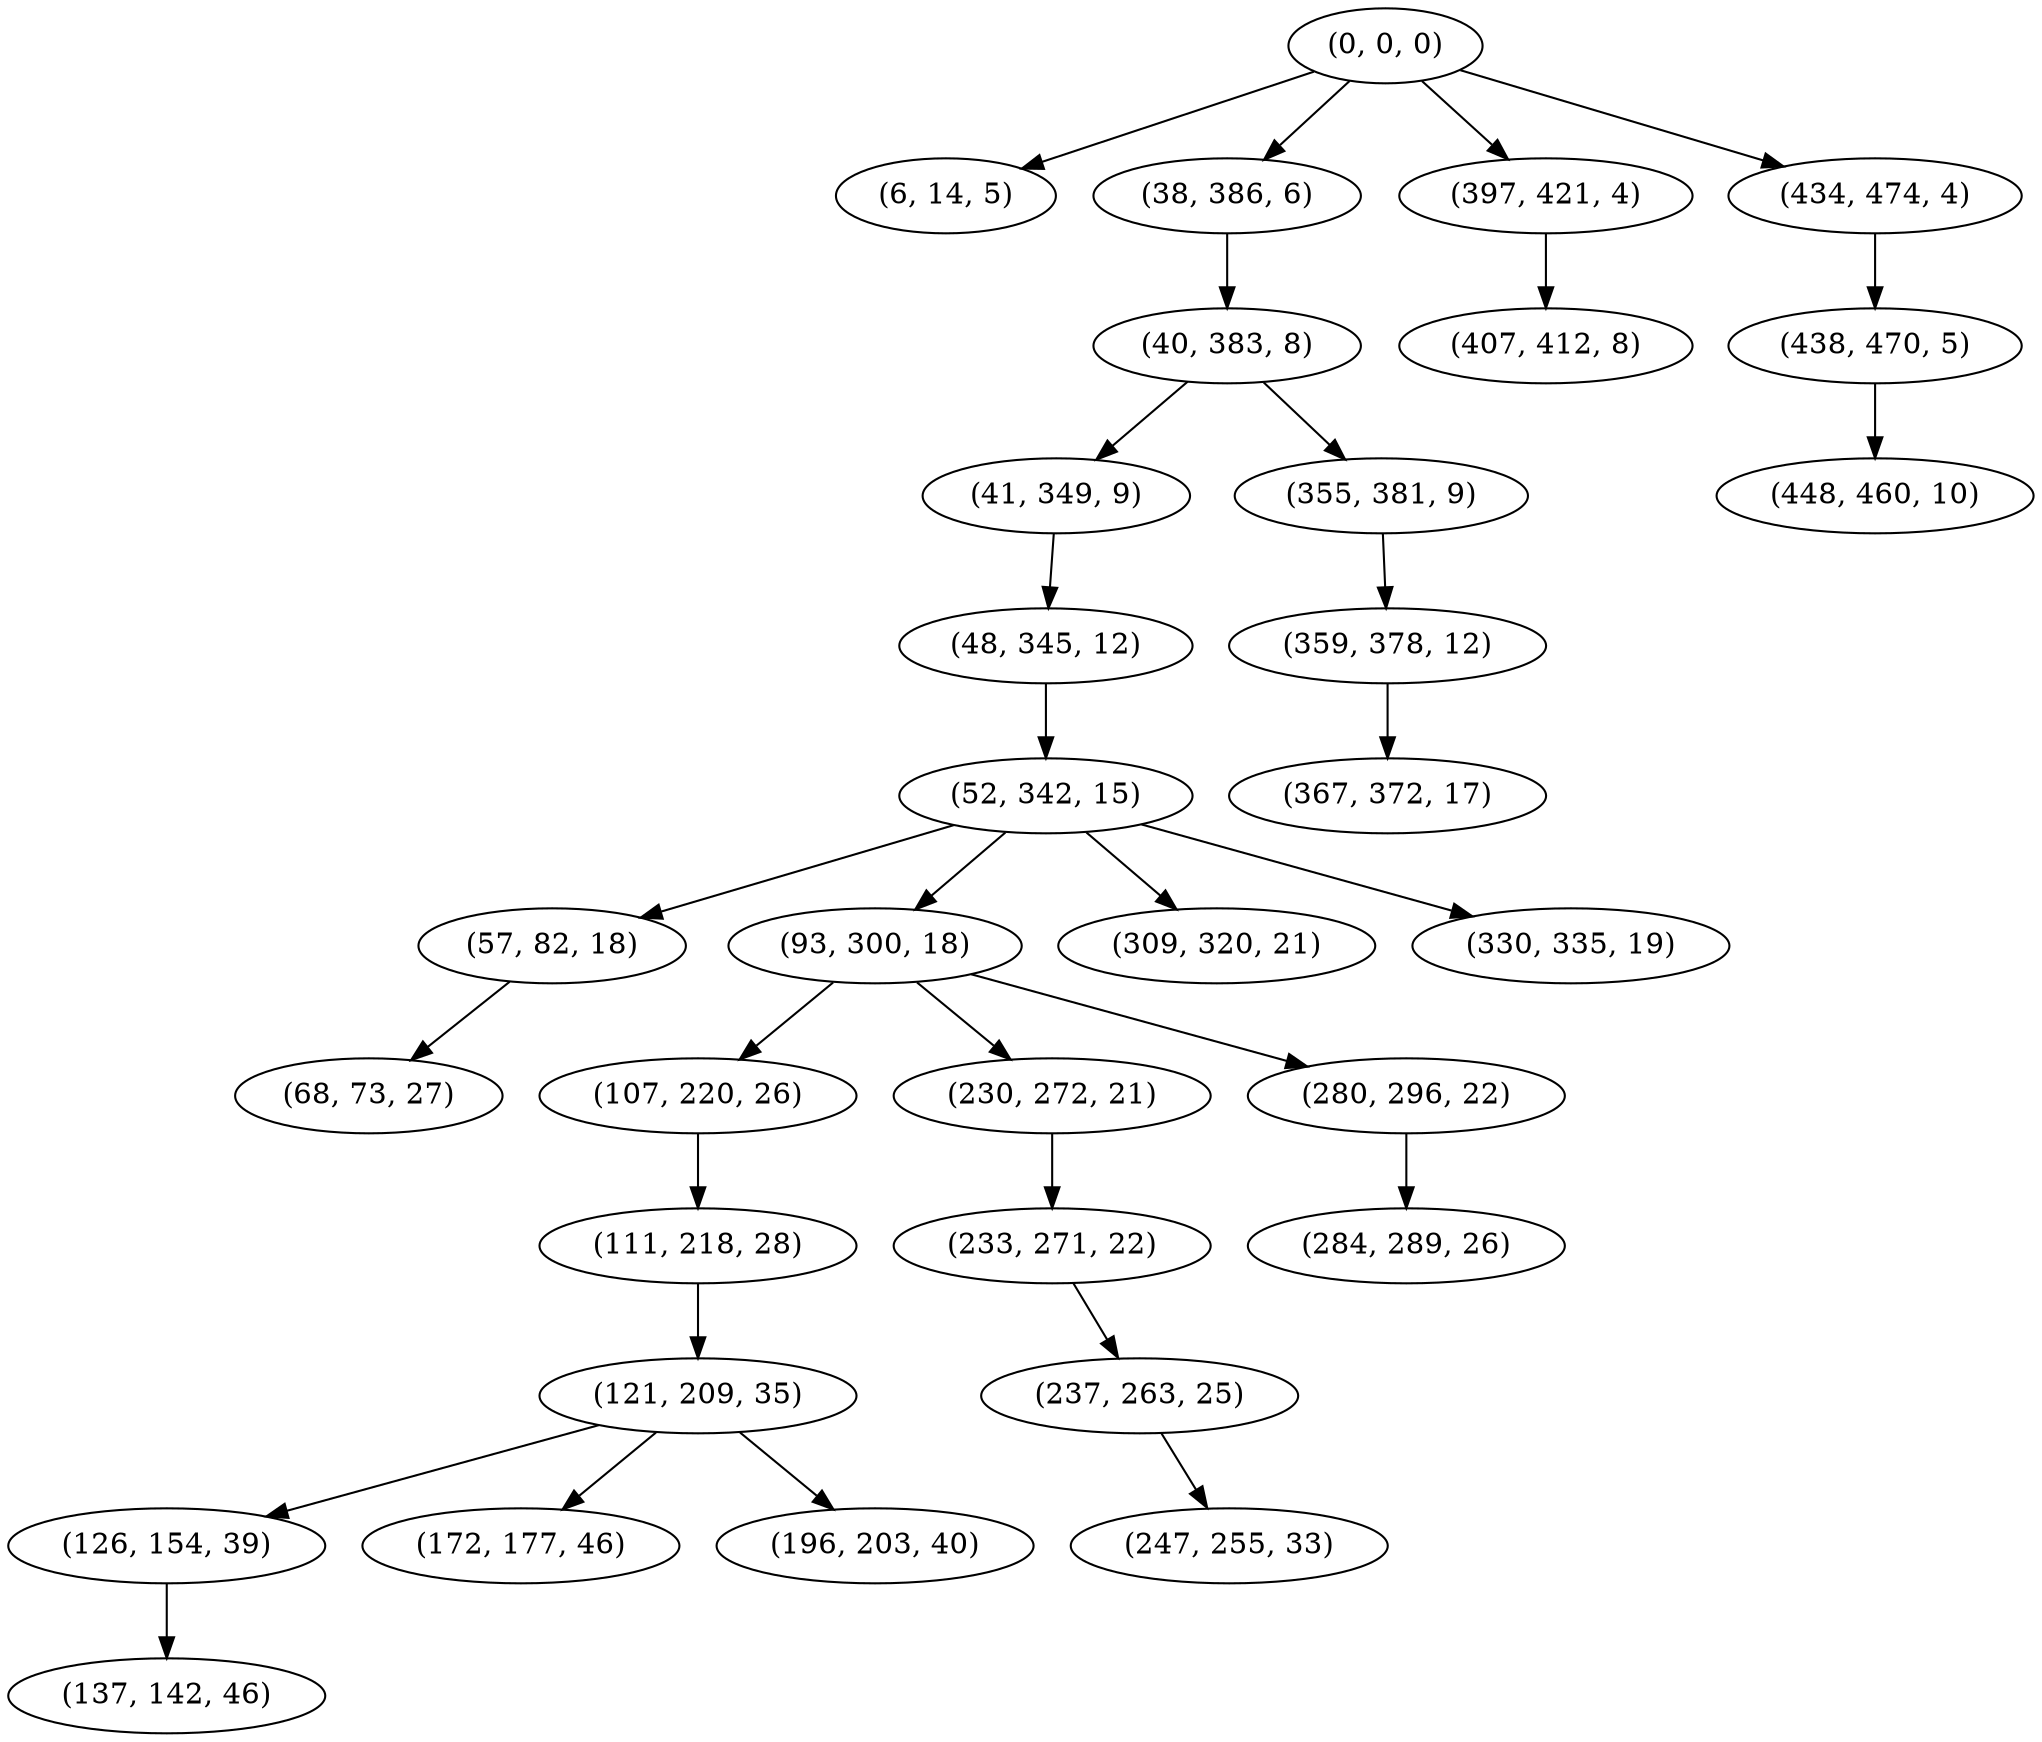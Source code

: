 digraph tree {
    "(0, 0, 0)";
    "(6, 14, 5)";
    "(38, 386, 6)";
    "(40, 383, 8)";
    "(41, 349, 9)";
    "(48, 345, 12)";
    "(52, 342, 15)";
    "(57, 82, 18)";
    "(68, 73, 27)";
    "(93, 300, 18)";
    "(107, 220, 26)";
    "(111, 218, 28)";
    "(121, 209, 35)";
    "(126, 154, 39)";
    "(137, 142, 46)";
    "(172, 177, 46)";
    "(196, 203, 40)";
    "(230, 272, 21)";
    "(233, 271, 22)";
    "(237, 263, 25)";
    "(247, 255, 33)";
    "(280, 296, 22)";
    "(284, 289, 26)";
    "(309, 320, 21)";
    "(330, 335, 19)";
    "(355, 381, 9)";
    "(359, 378, 12)";
    "(367, 372, 17)";
    "(397, 421, 4)";
    "(407, 412, 8)";
    "(434, 474, 4)";
    "(438, 470, 5)";
    "(448, 460, 10)";
    "(0, 0, 0)" -> "(6, 14, 5)";
    "(0, 0, 0)" -> "(38, 386, 6)";
    "(0, 0, 0)" -> "(397, 421, 4)";
    "(0, 0, 0)" -> "(434, 474, 4)";
    "(38, 386, 6)" -> "(40, 383, 8)";
    "(40, 383, 8)" -> "(41, 349, 9)";
    "(40, 383, 8)" -> "(355, 381, 9)";
    "(41, 349, 9)" -> "(48, 345, 12)";
    "(48, 345, 12)" -> "(52, 342, 15)";
    "(52, 342, 15)" -> "(57, 82, 18)";
    "(52, 342, 15)" -> "(93, 300, 18)";
    "(52, 342, 15)" -> "(309, 320, 21)";
    "(52, 342, 15)" -> "(330, 335, 19)";
    "(57, 82, 18)" -> "(68, 73, 27)";
    "(93, 300, 18)" -> "(107, 220, 26)";
    "(93, 300, 18)" -> "(230, 272, 21)";
    "(93, 300, 18)" -> "(280, 296, 22)";
    "(107, 220, 26)" -> "(111, 218, 28)";
    "(111, 218, 28)" -> "(121, 209, 35)";
    "(121, 209, 35)" -> "(126, 154, 39)";
    "(121, 209, 35)" -> "(172, 177, 46)";
    "(121, 209, 35)" -> "(196, 203, 40)";
    "(126, 154, 39)" -> "(137, 142, 46)";
    "(230, 272, 21)" -> "(233, 271, 22)";
    "(233, 271, 22)" -> "(237, 263, 25)";
    "(237, 263, 25)" -> "(247, 255, 33)";
    "(280, 296, 22)" -> "(284, 289, 26)";
    "(355, 381, 9)" -> "(359, 378, 12)";
    "(359, 378, 12)" -> "(367, 372, 17)";
    "(397, 421, 4)" -> "(407, 412, 8)";
    "(434, 474, 4)" -> "(438, 470, 5)";
    "(438, 470, 5)" -> "(448, 460, 10)";
}
